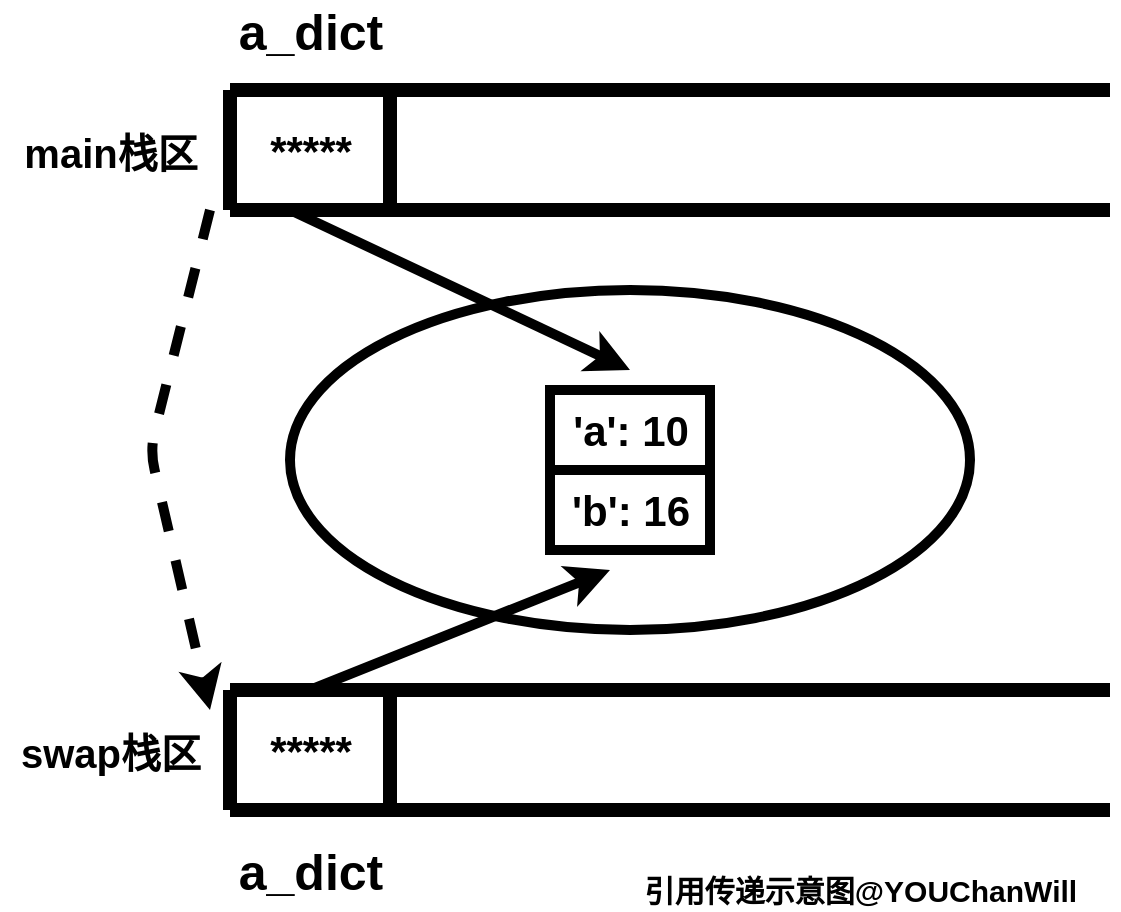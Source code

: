 <mxfile version="14.3.0" type="github"><diagram id="3tfDy3pwtWdN_XSVg4Qk" name="Page-1"><mxGraphModel dx="942" dy="554" grid="1" gridSize="10" guides="1" tooltips="1" connect="1" arrows="1" fold="1" page="1" pageScale="1" pageWidth="827" pageHeight="1169" math="0" shadow="0"><root><mxCell id="0"/><mxCell id="1" parent="0"/><mxCell id="jaoi58xz09zA1fuQwpMN-1" value="" style="endArrow=none;html=1;strokeWidth=7;" edge="1" parent="1"><mxGeometry width="50" height="50" relative="1" as="geometry"><mxPoint x="200" y="80" as="sourcePoint"/><mxPoint x="640" y="80" as="targetPoint"/></mxGeometry></mxCell><mxCell id="jaoi58xz09zA1fuQwpMN-2" value="" style="endArrow=none;html=1;strokeWidth=7;" edge="1" parent="1"><mxGeometry width="50" height="50" relative="1" as="geometry"><mxPoint x="200" y="140" as="sourcePoint"/><mxPoint x="640" y="140" as="targetPoint"/></mxGeometry></mxCell><mxCell id="jaoi58xz09zA1fuQwpMN-3" value="" style="endArrow=none;html=1;strokeWidth=7;" edge="1" parent="1"><mxGeometry width="50" height="50" relative="1" as="geometry"><mxPoint x="200" y="80" as="sourcePoint"/><mxPoint x="200" y="140" as="targetPoint"/></mxGeometry></mxCell><mxCell id="jaoi58xz09zA1fuQwpMN-5" value="" style="endArrow=none;html=1;strokeWidth=7;" edge="1" parent="1"><mxGeometry width="50" height="50" relative="1" as="geometry"><mxPoint x="280" y="80" as="sourcePoint"/><mxPoint x="280" y="140" as="targetPoint"/></mxGeometry></mxCell><mxCell id="jaoi58xz09zA1fuQwpMN-6" value="" style="endArrow=none;html=1;strokeWidth=7;" edge="1" parent="1"><mxGeometry width="50" height="50" relative="1" as="geometry"><mxPoint x="200" y="380" as="sourcePoint"/><mxPoint x="640" y="380" as="targetPoint"/></mxGeometry></mxCell><mxCell id="jaoi58xz09zA1fuQwpMN-7" value="" style="endArrow=none;html=1;strokeWidth=7;" edge="1" parent="1"><mxGeometry width="50" height="50" relative="1" as="geometry"><mxPoint x="200" y="440" as="sourcePoint"/><mxPoint x="640" y="440" as="targetPoint"/></mxGeometry></mxCell><mxCell id="jaoi58xz09zA1fuQwpMN-8" value="" style="endArrow=none;html=1;strokeWidth=7;" edge="1" parent="1"><mxGeometry width="50" height="50" relative="1" as="geometry"><mxPoint x="200" y="380" as="sourcePoint"/><mxPoint x="200" y="440" as="targetPoint"/></mxGeometry></mxCell><mxCell id="jaoi58xz09zA1fuQwpMN-9" value="" style="endArrow=none;html=1;strokeWidth=7;" edge="1" parent="1"><mxGeometry width="50" height="50" relative="1" as="geometry"><mxPoint x="280" y="380" as="sourcePoint"/><mxPoint x="280" y="440" as="targetPoint"/><Array as="points"><mxPoint x="280" y="410"/></Array></mxGeometry></mxCell><mxCell id="jaoi58xz09zA1fuQwpMN-10" value="" style="ellipse;whiteSpace=wrap;html=1;strokeWidth=5;" vertex="1" parent="1"><mxGeometry x="230" y="180" width="340" height="170" as="geometry"/></mxCell><mxCell id="jaoi58xz09zA1fuQwpMN-11" value="" style="rounded=0;whiteSpace=wrap;html=1;strokeWidth=5;" vertex="1" parent="1"><mxGeometry x="360" y="270" width="80" height="40" as="geometry"/></mxCell><mxCell id="jaoi58xz09zA1fuQwpMN-12" value="" style="rounded=0;whiteSpace=wrap;html=1;strokeWidth=5;" vertex="1" parent="1"><mxGeometry x="360" y="230" width="80" height="40" as="geometry"/></mxCell><mxCell id="jaoi58xz09zA1fuQwpMN-15" value="" style="endArrow=classic;html=1;strokeWidth=5;" edge="1" parent="1"><mxGeometry width="50" height="50" relative="1" as="geometry"><mxPoint x="240" y="380" as="sourcePoint"/><mxPoint x="390" y="320" as="targetPoint"/></mxGeometry></mxCell><mxCell id="jaoi58xz09zA1fuQwpMN-16" value="" style="endArrow=classic;html=1;strokeWidth=5;" edge="1" parent="1"><mxGeometry width="50" height="50" relative="1" as="geometry"><mxPoint x="230" y="140" as="sourcePoint"/><mxPoint x="400" y="220" as="targetPoint"/></mxGeometry></mxCell><mxCell id="jaoi58xz09zA1fuQwpMN-17" value="" style="endArrow=classic;html=1;strokeWidth=5;dashed=1;" edge="1" parent="1"><mxGeometry width="50" height="50" relative="1" as="geometry"><mxPoint x="190" y="140" as="sourcePoint"/><mxPoint x="190" y="390" as="targetPoint"/><Array as="points"><mxPoint x="160" y="260"/></Array></mxGeometry></mxCell><mxCell id="jaoi58xz09zA1fuQwpMN-18" value="&lt;font style=&quot;font-size: 27px&quot;&gt;&lt;b style=&quot;font-size: 20px&quot;&gt;main栈区&lt;/b&gt;&lt;/font&gt;" style="text;html=1;resizable=0;autosize=1;align=center;verticalAlign=middle;points=[];fillColor=none;strokeColor=none;rounded=0;" vertex="1" parent="1"><mxGeometry x="90" y="100" width="100" height="20" as="geometry"/></mxCell><mxCell id="jaoi58xz09zA1fuQwpMN-19" value="&lt;font style=&quot;font-size: 27px&quot;&gt;&lt;b style=&quot;font-size: 20px&quot;&gt;swap栈区&lt;/b&gt;&lt;/font&gt;" style="text;html=1;resizable=0;autosize=1;align=center;verticalAlign=middle;points=[];fillColor=none;strokeColor=none;rounded=0;" vertex="1" parent="1"><mxGeometry x="85" y="400" width="110" height="20" as="geometry"/></mxCell><mxCell id="jaoi58xz09zA1fuQwpMN-20" value="&lt;font size=&quot;1&quot;&gt;&lt;b style=&quot;font-size: 25px&quot;&gt;a_dict&lt;/b&gt;&lt;/font&gt;" style="text;html=1;resizable=0;autosize=1;align=center;verticalAlign=middle;points=[];fillColor=none;strokeColor=none;rounded=0;" vertex="1" parent="1"><mxGeometry x="195" y="40" width="90" height="20" as="geometry"/></mxCell><mxCell id="jaoi58xz09zA1fuQwpMN-21" value="&lt;font size=&quot;1&quot;&gt;&lt;b style=&quot;font-size: 25px&quot;&gt;a_dict&lt;/b&gt;&lt;/font&gt;" style="text;html=1;resizable=0;autosize=1;align=center;verticalAlign=middle;points=[];fillColor=none;strokeColor=none;rounded=0;" vertex="1" parent="1"><mxGeometry x="195" y="460" width="90" height="20" as="geometry"/></mxCell><mxCell id="jaoi58xz09zA1fuQwpMN-22" value="&lt;font size=&quot;1&quot;&gt;&lt;b style=&quot;font-size: 21px&quot;&gt;*****&lt;/b&gt;&lt;/font&gt;" style="text;html=1;resizable=0;autosize=1;align=center;verticalAlign=middle;points=[];fillColor=none;strokeColor=none;rounded=0;" vertex="1" parent="1"><mxGeometry x="210" y="100" width="60" height="20" as="geometry"/></mxCell><mxCell id="jaoi58xz09zA1fuQwpMN-24" value="&lt;font size=&quot;1&quot;&gt;&lt;b style=&quot;font-size: 21px&quot;&gt;*****&lt;/b&gt;&lt;/font&gt;" style="text;html=1;resizable=0;autosize=1;align=center;verticalAlign=middle;points=[];fillColor=none;strokeColor=none;rounded=0;" vertex="1" parent="1"><mxGeometry x="210" y="400" width="60" height="20" as="geometry"/></mxCell><mxCell id="jaoi58xz09zA1fuQwpMN-25" value="&lt;span style=&quot;font-size: 21px&quot;&gt;&lt;b&gt;'a': 10&lt;/b&gt;&lt;/span&gt;" style="text;html=1;resizable=0;autosize=1;align=center;verticalAlign=middle;points=[];fillColor=none;strokeColor=none;rounded=0;" vertex="1" parent="1"><mxGeometry x="365" y="240" width="70" height="20" as="geometry"/></mxCell><mxCell id="jaoi58xz09zA1fuQwpMN-26" value="&lt;span style=&quot;font-size: 21px&quot;&gt;&lt;b&gt;'b': 16&lt;/b&gt;&lt;/span&gt;" style="text;html=1;resizable=0;autosize=1;align=center;verticalAlign=middle;points=[];fillColor=none;strokeColor=none;rounded=0;" vertex="1" parent="1"><mxGeometry x="365" y="280" width="70" height="20" as="geometry"/></mxCell><mxCell id="jaoi58xz09zA1fuQwpMN-27" value="&lt;font size=&quot;1&quot;&gt;&lt;b style=&quot;font-size: 15px&quot;&gt;引用传递示意图@YOUChanWill&lt;/b&gt;&lt;/font&gt;" style="text;html=1;resizable=0;autosize=1;align=center;verticalAlign=middle;points=[];fillColor=none;strokeColor=none;rounded=0;" vertex="1" parent="1"><mxGeometry x="400" y="470" width="230" height="20" as="geometry"/></mxCell></root></mxGraphModel></diagram></mxfile>
